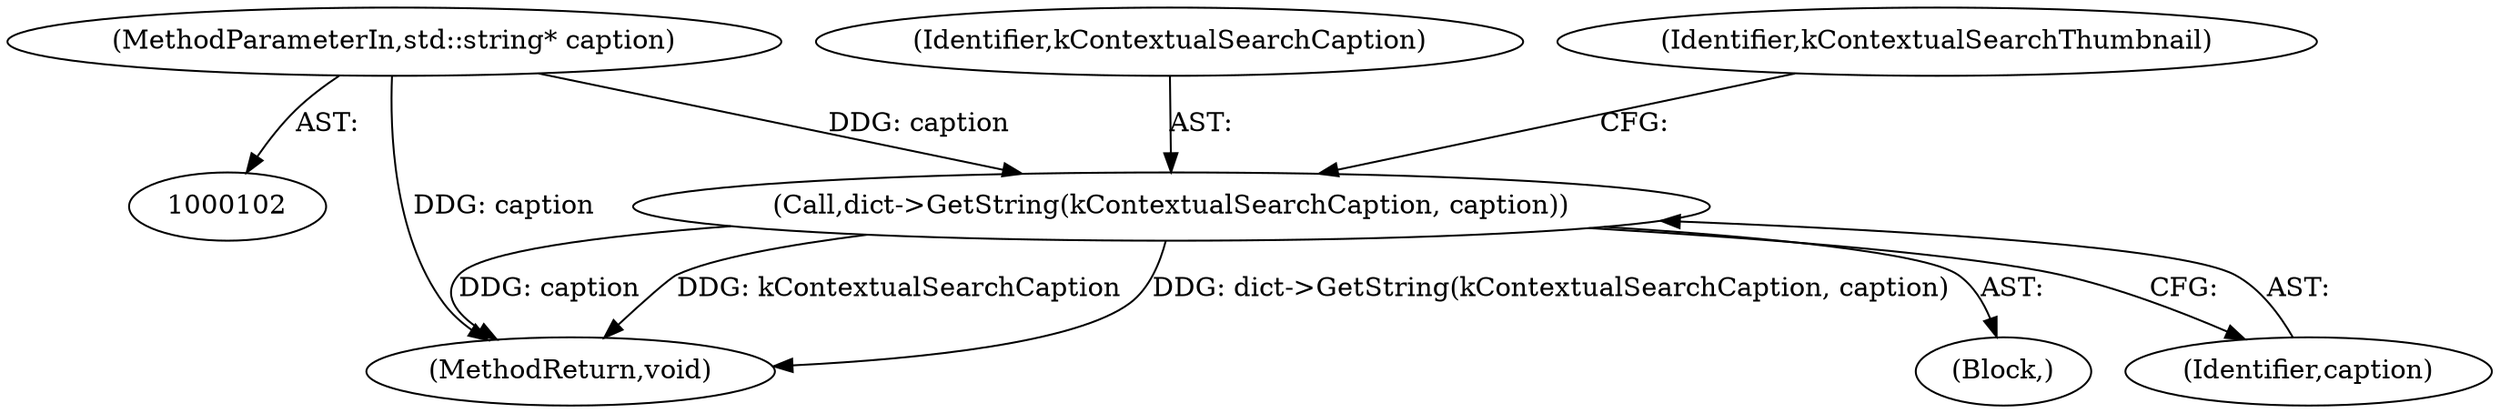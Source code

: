 digraph "0_Chrome_c0947dabeaa10da67798c1bbc668dca4b280cad5_0@pointer" {
"1000113" [label="(MethodParameterIn,std::string* caption)"];
"1000237" [label="(Call,dict->GetString(kContextualSearchCaption, caption))"];
"1000243" [label="(MethodReturn,void)"];
"1000238" [label="(Identifier,kContextualSearchCaption)"];
"1000236" [label="(Block,)"];
"1000241" [label="(Identifier,kContextualSearchThumbnail)"];
"1000237" [label="(Call,dict->GetString(kContextualSearchCaption, caption))"];
"1000113" [label="(MethodParameterIn,std::string* caption)"];
"1000239" [label="(Identifier,caption)"];
"1000113" -> "1000102"  [label="AST: "];
"1000113" -> "1000243"  [label="DDG: caption"];
"1000113" -> "1000237"  [label="DDG: caption"];
"1000237" -> "1000236"  [label="AST: "];
"1000237" -> "1000239"  [label="CFG: "];
"1000238" -> "1000237"  [label="AST: "];
"1000239" -> "1000237"  [label="AST: "];
"1000241" -> "1000237"  [label="CFG: "];
"1000237" -> "1000243"  [label="DDG: dict->GetString(kContextualSearchCaption, caption)"];
"1000237" -> "1000243"  [label="DDG: caption"];
"1000237" -> "1000243"  [label="DDG: kContextualSearchCaption"];
}
